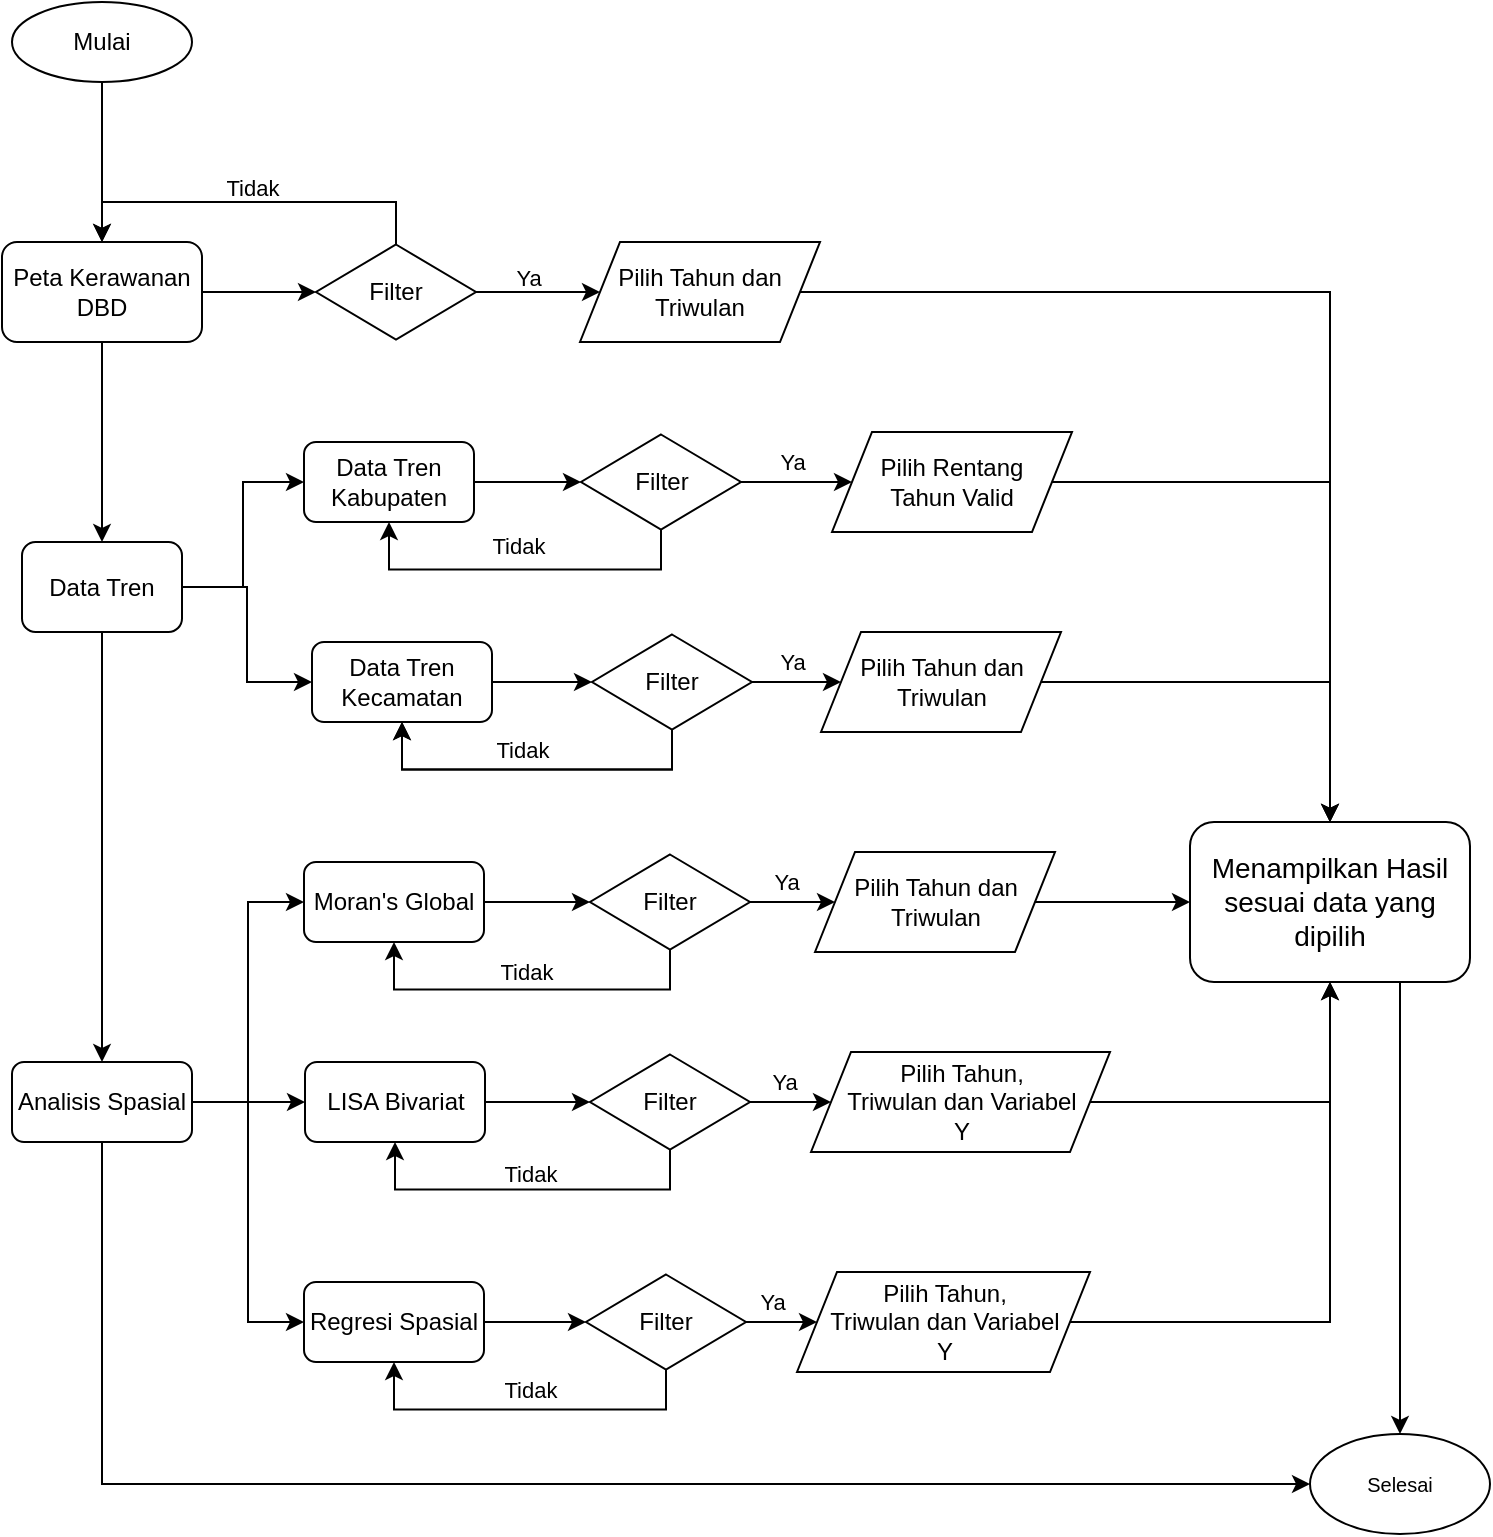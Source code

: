 <mxfile version="27.1.5" pages="2">
  <diagram name="Halaman-1" id="HnlsQwrpNUmik4nNJ_fF">
    <mxGraphModel dx="1585" dy="929" grid="1" gridSize="10" guides="1" tooltips="1" connect="1" arrows="1" fold="1" page="1" pageScale="1" pageWidth="827" pageHeight="1169" background="light-dark(#FFFFFF,#FFFFFF)" math="0" shadow="0">
      <root>
        <mxCell id="0" />
        <mxCell id="1" parent="0" />
        <mxCell id="AxBwJtUhotN-UU5tkevl-29" style="edgeStyle=orthogonalEdgeStyle;rounded=0;orthogonalLoop=1;jettySize=auto;html=1;exitX=1;exitY=0.5;exitDx=0;exitDy=0;entryX=0;entryY=0.5;entryDx=0;entryDy=0;fontColor=light-dark(#000000,#000000);strokeColor=light-dark(#000000,#000000);" edge="1" parent="1" source="AxBwJtUhotN-UU5tkevl-16" target="xdSkrrXWxzgrgBIP0NKi-7">
          <mxGeometry relative="1" as="geometry">
            <mxPoint x="366.973" y="185" as="targetPoint" />
          </mxGeometry>
        </mxCell>
        <mxCell id="xdSkrrXWxzgrgBIP0NKi-40" value="Ya" style="edgeLabel;html=1;align=center;verticalAlign=middle;resizable=0;points=[];labelBackgroundColor=none;fontColor=light-dark(#000000,#000000);" vertex="1" connectable="0" parent="AxBwJtUhotN-UU5tkevl-29">
          <mxGeometry x="-0.161" y="-2" relative="1" as="geometry">
            <mxPoint y="-9" as="offset" />
          </mxGeometry>
        </mxCell>
        <mxCell id="xdSkrrXWxzgrgBIP0NKi-42" value="Ya" style="edgeLabel;html=1;align=center;verticalAlign=middle;resizable=0;points=[];labelBackgroundColor=none;fontColor=light-dark(#000000,#000000);" vertex="1" connectable="0" parent="AxBwJtUhotN-UU5tkevl-29">
          <mxGeometry x="-0.161" y="-2" relative="1" as="geometry">
            <mxPoint x="132" y="83" as="offset" />
          </mxGeometry>
        </mxCell>
        <mxCell id="xdSkrrXWxzgrgBIP0NKi-43" value="Ya" style="edgeLabel;html=1;align=center;verticalAlign=middle;resizable=0;points=[];labelBackgroundColor=none;fontColor=light-dark(#000000,#000000);" vertex="1" connectable="0" parent="AxBwJtUhotN-UU5tkevl-29">
          <mxGeometry x="-0.161" y="-2" relative="1" as="geometry">
            <mxPoint x="132" y="183" as="offset" />
          </mxGeometry>
        </mxCell>
        <mxCell id="xdSkrrXWxzgrgBIP0NKi-44" value="Ya" style="edgeLabel;html=1;align=center;verticalAlign=middle;resizable=0;points=[];labelBackgroundColor=none;fontColor=light-dark(#000000,#000000);" vertex="1" connectable="0" parent="AxBwJtUhotN-UU5tkevl-29">
          <mxGeometry x="-0.161" y="-2" relative="1" as="geometry">
            <mxPoint x="129" y="293" as="offset" />
          </mxGeometry>
        </mxCell>
        <mxCell id="xdSkrrXWxzgrgBIP0NKi-45" value="Ya" style="edgeLabel;html=1;align=center;verticalAlign=middle;resizable=0;points=[];labelBackgroundColor=none;fontColor=light-dark(#000000,#000000);" vertex="1" connectable="0" parent="AxBwJtUhotN-UU5tkevl-29">
          <mxGeometry x="-0.161" y="-2" relative="1" as="geometry">
            <mxPoint x="128" y="393" as="offset" />
          </mxGeometry>
        </mxCell>
        <mxCell id="xdSkrrXWxzgrgBIP0NKi-46" value="Ya" style="edgeLabel;html=1;align=center;verticalAlign=middle;resizable=0;points=[];labelBackgroundColor=none;fontColor=light-dark(#000000,#000000);rotation=0;" vertex="1" connectable="0" parent="AxBwJtUhotN-UU5tkevl-29">
          <mxGeometry x="-0.161" y="-2" relative="1" as="geometry">
            <mxPoint x="122" y="503" as="offset" />
          </mxGeometry>
        </mxCell>
        <mxCell id="xdSkrrXWxzgrgBIP0NKi-47" style="edgeStyle=orthogonalEdgeStyle;rounded=0;orthogonalLoop=1;jettySize=auto;html=1;exitX=0.5;exitY=0;exitDx=0;exitDy=0;entryX=0.5;entryY=0;entryDx=0;entryDy=0;strokeColor=light-dark(#000000,#000000);" edge="1" parent="1" source="AxBwJtUhotN-UU5tkevl-16" target="AxBwJtUhotN-UU5tkevl-25">
          <mxGeometry relative="1" as="geometry" />
        </mxCell>
        <mxCell id="xdSkrrXWxzgrgBIP0NKi-48" value="Tidak" style="edgeLabel;html=1;align=center;verticalAlign=middle;resizable=0;points=[];labelBackgroundColor=none;fontColor=light-dark(#000000,#000000);" vertex="1" connectable="0" parent="xdSkrrXWxzgrgBIP0NKi-47">
          <mxGeometry x="0.001" y="-3" relative="1" as="geometry">
            <mxPoint y="-4" as="offset" />
          </mxGeometry>
        </mxCell>
        <mxCell id="xdSkrrXWxzgrgBIP0NKi-55" value="Tidak" style="edgeLabel;html=1;align=center;verticalAlign=middle;resizable=0;points=[];labelBackgroundColor=none;fontColor=light-dark(#000000,#000000);" vertex="1" connectable="0" parent="xdSkrrXWxzgrgBIP0NKi-47">
          <mxGeometry x="0.001" y="-3" relative="1" as="geometry">
            <mxPoint x="133" y="175" as="offset" />
          </mxGeometry>
        </mxCell>
        <mxCell id="xdSkrrXWxzgrgBIP0NKi-56" value="Tidak" style="edgeLabel;html=1;align=center;verticalAlign=middle;resizable=0;points=[];labelBackgroundColor=none;fontColor=light-dark(#000000,#000000);" vertex="1" connectable="0" parent="xdSkrrXWxzgrgBIP0NKi-47">
          <mxGeometry x="0.001" y="-3" relative="1" as="geometry">
            <mxPoint x="135" y="277" as="offset" />
          </mxGeometry>
        </mxCell>
        <mxCell id="xdSkrrXWxzgrgBIP0NKi-57" value="Tidak" style="edgeLabel;html=1;align=center;verticalAlign=middle;resizable=0;points=[];labelBackgroundColor=none;fontColor=light-dark(#000000,#000000);" vertex="1" connectable="0" parent="xdSkrrXWxzgrgBIP0NKi-47">
          <mxGeometry x="0.001" y="-3" relative="1" as="geometry">
            <mxPoint x="137" y="388" as="offset" />
          </mxGeometry>
        </mxCell>
        <mxCell id="xdSkrrXWxzgrgBIP0NKi-58" value="Tidak" style="edgeLabel;html=1;align=center;verticalAlign=middle;resizable=0;points=[];labelBackgroundColor=none;fontColor=light-dark(#000000,#000000);" vertex="1" connectable="0" parent="xdSkrrXWxzgrgBIP0NKi-47">
          <mxGeometry x="0.001" y="-3" relative="1" as="geometry">
            <mxPoint x="139" y="489" as="offset" />
          </mxGeometry>
        </mxCell>
        <mxCell id="xdSkrrXWxzgrgBIP0NKi-59" value="Tidak" style="edgeLabel;html=1;align=center;verticalAlign=middle;resizable=0;points=[];labelBackgroundColor=none;fontColor=light-dark(#000000,#000000);" vertex="1" connectable="0" parent="xdSkrrXWxzgrgBIP0NKi-47">
          <mxGeometry x="0.001" y="-3" relative="1" as="geometry">
            <mxPoint x="139" y="597" as="offset" />
          </mxGeometry>
        </mxCell>
        <mxCell id="AxBwJtUhotN-UU5tkevl-16" value="&lt;font&gt;Filter&lt;/font&gt;" style="rhombus;whiteSpace=wrap;html=1;fillColor=none;strokeColor=light-dark(#000000,#000000);fontColor=light-dark(#000000,#000000);" vertex="1" parent="1">
          <mxGeometry x="192" y="161.25" width="80" height="47.5" as="geometry" />
        </mxCell>
        <mxCell id="xdSkrrXWxzgrgBIP0NKi-1" style="edgeStyle=orthogonalEdgeStyle;rounded=0;orthogonalLoop=1;jettySize=auto;html=1;exitX=0.5;exitY=1;exitDx=0;exitDy=0;entryX=0.5;entryY=0;entryDx=0;entryDy=0;strokeColor=light-dark(#000000,#000000);" edge="1" parent="1" source="AxBwJtUhotN-UU5tkevl-24" target="AxBwJtUhotN-UU5tkevl-25">
          <mxGeometry relative="1" as="geometry" />
        </mxCell>
        <mxCell id="AxBwJtUhotN-UU5tkevl-24" value="&lt;font&gt;Mulai&lt;/font&gt;" style="ellipse;whiteSpace=wrap;html=1;fillColor=none;strokeColor=light-dark(#000000,#000000);fontColor=light-dark(#000000,#000000);" vertex="1" parent="1">
          <mxGeometry x="40" y="40" width="90" height="40" as="geometry" />
        </mxCell>
        <mxCell id="AxBwJtUhotN-UU5tkevl-42" style="edgeStyle=orthogonalEdgeStyle;rounded=0;orthogonalLoop=1;jettySize=auto;html=1;exitX=0.5;exitY=1;exitDx=0;exitDy=0;entryX=0.5;entryY=0;entryDx=0;entryDy=0;fontColor=light-dark(#000000,#000000);strokeColor=light-dark(#000000,#000000);" edge="1" parent="1" source="AxBwJtUhotN-UU5tkevl-25" target="AxBwJtUhotN-UU5tkevl-34">
          <mxGeometry relative="1" as="geometry" />
        </mxCell>
        <mxCell id="xdSkrrXWxzgrgBIP0NKi-3" style="edgeStyle=orthogonalEdgeStyle;rounded=0;orthogonalLoop=1;jettySize=auto;html=1;exitX=1;exitY=0.5;exitDx=0;exitDy=0;entryX=0;entryY=0.5;entryDx=0;entryDy=0;strokeColor=light-dark(#000000,#000000);" edge="1" parent="1" source="AxBwJtUhotN-UU5tkevl-25" target="AxBwJtUhotN-UU5tkevl-16">
          <mxGeometry relative="1" as="geometry" />
        </mxCell>
        <mxCell id="AxBwJtUhotN-UU5tkevl-25" value="&lt;font&gt;Peta Kerawanan DBD&lt;/font&gt;" style="rounded=1;whiteSpace=wrap;html=1;fillColor=none;strokeColor=light-dark(#000000,#000000);fontColor=light-dark(#000000,#000000);" vertex="1" parent="1">
          <mxGeometry x="35" y="160" width="100" height="50" as="geometry" />
        </mxCell>
        <mxCell id="AxBwJtUhotN-UU5tkevl-75" style="edgeStyle=orthogonalEdgeStyle;rounded=0;orthogonalLoop=1;jettySize=auto;html=1;exitX=0.5;exitY=1;exitDx=0;exitDy=0;entryX=0.5;entryY=0;entryDx=0;entryDy=0;fontColor=light-dark(#000000,#000000);strokeColor=light-dark(#000000,#000000);" edge="1" parent="1" source="AxBwJtUhotN-UU5tkevl-34" target="AxBwJtUhotN-UU5tkevl-63">
          <mxGeometry relative="1" as="geometry" />
        </mxCell>
        <mxCell id="xdSkrrXWxzgrgBIP0NKi-26" style="edgeStyle=orthogonalEdgeStyle;rounded=0;orthogonalLoop=1;jettySize=auto;html=1;exitX=1;exitY=0.5;exitDx=0;exitDy=0;entryX=0;entryY=0.5;entryDx=0;entryDy=0;strokeColor=light-dark(#000000,#000000);" edge="1" parent="1" source="AxBwJtUhotN-UU5tkevl-34" target="AxBwJtUhotN-UU5tkevl-35">
          <mxGeometry relative="1" as="geometry" />
        </mxCell>
        <mxCell id="xdSkrrXWxzgrgBIP0NKi-28" style="edgeStyle=orthogonalEdgeStyle;rounded=0;orthogonalLoop=1;jettySize=auto;html=1;exitX=1;exitY=0.5;exitDx=0;exitDy=0;entryX=0;entryY=0.5;entryDx=0;entryDy=0;strokeColor=light-dark(#000000,#000000);" edge="1" parent="1" source="AxBwJtUhotN-UU5tkevl-34" target="AxBwJtUhotN-UU5tkevl-36">
          <mxGeometry relative="1" as="geometry" />
        </mxCell>
        <mxCell id="AxBwJtUhotN-UU5tkevl-34" value="&lt;font&gt;Data Tren&lt;/font&gt;" style="rounded=1;whiteSpace=wrap;html=1;fillColor=none;strokeColor=light-dark(#000000,#000000);fontColor=light-dark(#000000,#000000);" vertex="1" parent="1">
          <mxGeometry x="45" y="310" width="80" height="45" as="geometry" />
        </mxCell>
        <mxCell id="xdSkrrXWxzgrgBIP0NKi-18" style="edgeStyle=orthogonalEdgeStyle;rounded=0;orthogonalLoop=1;jettySize=auto;html=1;exitX=1;exitY=0.5;exitDx=0;exitDy=0;entryX=0;entryY=0.5;entryDx=0;entryDy=0;strokeColor=light-dark(#000000,#000000);" edge="1" parent="1" source="AxBwJtUhotN-UU5tkevl-35" target="xdSkrrXWxzgrgBIP0NKi-6">
          <mxGeometry relative="1" as="geometry" />
        </mxCell>
        <mxCell id="AxBwJtUhotN-UU5tkevl-35" value="&lt;font&gt;Data Tren Kabupaten&lt;/font&gt;" style="rounded=1;whiteSpace=wrap;html=1;fillColor=none;strokeColor=light-dark(#000000,#000000);fontColor=light-dark(#000000,#000000);" vertex="1" parent="1">
          <mxGeometry x="186" y="260" width="85" height="40" as="geometry" />
        </mxCell>
        <mxCell id="xdSkrrXWxzgrgBIP0NKi-20" style="edgeStyle=orthogonalEdgeStyle;rounded=0;orthogonalLoop=1;jettySize=auto;html=1;exitX=1;exitY=0.5;exitDx=0;exitDy=0;entryX=0;entryY=0.5;entryDx=0;entryDy=0;strokeColor=light-dark(#000000,#000000);" edge="1" parent="1" source="AxBwJtUhotN-UU5tkevl-36" target="xdSkrrXWxzgrgBIP0NKi-10">
          <mxGeometry relative="1" as="geometry" />
        </mxCell>
        <mxCell id="AxBwJtUhotN-UU5tkevl-36" value="&lt;font&gt;Data Tren Kecamatan&lt;/font&gt;" style="rounded=1;whiteSpace=wrap;html=1;fillColor=none;strokeColor=light-dark(#000000,#000000);fontColor=light-dark(#000000,#000000);" vertex="1" parent="1">
          <mxGeometry x="190" y="360" width="90" height="40" as="geometry" />
        </mxCell>
        <mxCell id="AxBwJtUhotN-UU5tkevl-114" style="edgeStyle=orthogonalEdgeStyle;rounded=0;orthogonalLoop=1;jettySize=auto;html=1;exitX=0.5;exitY=1;exitDx=0;exitDy=0;entryX=0;entryY=0.5;entryDx=0;entryDy=0;fontColor=light-dark(#000000,#000000);strokeColor=light-dark(#000000,#000000);" edge="1" parent="1" source="AxBwJtUhotN-UU5tkevl-63" target="AxBwJtUhotN-UU5tkevl-112">
          <mxGeometry relative="1" as="geometry" />
        </mxCell>
        <mxCell id="xdSkrrXWxzgrgBIP0NKi-37" style="edgeStyle=orthogonalEdgeStyle;rounded=0;orthogonalLoop=1;jettySize=auto;html=1;exitX=1;exitY=0.5;exitDx=0;exitDy=0;entryX=0;entryY=0.5;entryDx=0;entryDy=0;strokeColor=light-dark(#000000,#000000);" edge="1" parent="1" source="AxBwJtUhotN-UU5tkevl-63" target="AxBwJtUhotN-UU5tkevl-70">
          <mxGeometry relative="1" as="geometry" />
        </mxCell>
        <mxCell id="xdSkrrXWxzgrgBIP0NKi-38" style="edgeStyle=orthogonalEdgeStyle;rounded=0;orthogonalLoop=1;jettySize=auto;html=1;exitX=1;exitY=0.5;exitDx=0;exitDy=0;entryX=0;entryY=0.5;entryDx=0;entryDy=0;strokeColor=light-dark(#000000,#000000);" edge="1" parent="1" source="AxBwJtUhotN-UU5tkevl-63" target="AxBwJtUhotN-UU5tkevl-73">
          <mxGeometry relative="1" as="geometry" />
        </mxCell>
        <mxCell id="xdSkrrXWxzgrgBIP0NKi-39" style="edgeStyle=orthogonalEdgeStyle;rounded=0;orthogonalLoop=1;jettySize=auto;html=1;exitX=1;exitY=0.5;exitDx=0;exitDy=0;entryX=0;entryY=0.5;entryDx=0;entryDy=0;strokeColor=light-dark(#000000,#000000);" edge="1" parent="1" source="AxBwJtUhotN-UU5tkevl-63" target="AxBwJtUhotN-UU5tkevl-74">
          <mxGeometry relative="1" as="geometry" />
        </mxCell>
        <mxCell id="AxBwJtUhotN-UU5tkevl-63" value="&lt;font&gt;Analisis Spasial&lt;/font&gt;" style="rounded=1;whiteSpace=wrap;html=1;fillColor=none;strokeColor=light-dark(#000000,#000000);fontColor=light-dark(#000000,#000000);" vertex="1" parent="1">
          <mxGeometry x="40" y="570" width="90" height="40" as="geometry" />
        </mxCell>
        <mxCell id="xdSkrrXWxzgrgBIP0NKi-22" style="edgeStyle=orthogonalEdgeStyle;rounded=0;orthogonalLoop=1;jettySize=auto;html=1;exitX=1;exitY=0.5;exitDx=0;exitDy=0;entryX=0;entryY=0.5;entryDx=0;entryDy=0;strokeColor=light-dark(#000000,#000000);" edge="1" parent="1" source="AxBwJtUhotN-UU5tkevl-70" target="xdSkrrXWxzgrgBIP0NKi-12">
          <mxGeometry relative="1" as="geometry" />
        </mxCell>
        <mxCell id="AxBwJtUhotN-UU5tkevl-70" value="&lt;font&gt;Moran&#39;s Global&lt;/font&gt;" style="rounded=1;whiteSpace=wrap;html=1;fillColor=none;strokeColor=light-dark(#000000,#000000);fontColor=light-dark(#000000,#000000);" vertex="1" parent="1">
          <mxGeometry x="186" y="470" width="90" height="40" as="geometry" />
        </mxCell>
        <mxCell id="xdSkrrXWxzgrgBIP0NKi-29" style="edgeStyle=orthogonalEdgeStyle;rounded=0;orthogonalLoop=1;jettySize=auto;html=1;exitX=1;exitY=0.5;exitDx=0;exitDy=0;entryX=0;entryY=0.5;entryDx=0;entryDy=0;strokeColor=light-dark(#000000,#000000);" edge="1" parent="1" source="AxBwJtUhotN-UU5tkevl-73" target="xdSkrrXWxzgrgBIP0NKi-14">
          <mxGeometry relative="1" as="geometry" />
        </mxCell>
        <mxCell id="AxBwJtUhotN-UU5tkevl-73" value="&lt;font&gt;LISA Bivariat&lt;/font&gt;" style="rounded=1;whiteSpace=wrap;html=1;fillColor=none;strokeColor=light-dark(#000000,#000000);fontColor=light-dark(#000000,#000000);" vertex="1" parent="1">
          <mxGeometry x="186.5" y="570" width="90" height="40" as="geometry" />
        </mxCell>
        <mxCell id="xdSkrrXWxzgrgBIP0NKi-24" style="edgeStyle=orthogonalEdgeStyle;rounded=0;orthogonalLoop=1;jettySize=auto;html=1;exitX=1;exitY=0.5;exitDx=0;exitDy=0;entryX=0;entryY=0.5;entryDx=0;entryDy=0;strokeColor=light-dark(#000000,#000000);" edge="1" parent="1" source="AxBwJtUhotN-UU5tkevl-74" target="xdSkrrXWxzgrgBIP0NKi-16">
          <mxGeometry relative="1" as="geometry" />
        </mxCell>
        <mxCell id="AxBwJtUhotN-UU5tkevl-74" value="&lt;font&gt;Regresi Spasial&lt;/font&gt;" style="rounded=1;whiteSpace=wrap;html=1;fillColor=none;strokeColor=light-dark(#000000,#000000);fontColor=light-dark(#000000,#000000);" vertex="1" parent="1">
          <mxGeometry x="186" y="680" width="90" height="40" as="geometry" />
        </mxCell>
        <mxCell id="xdSkrrXWxzgrgBIP0NKi-60" style="edgeStyle=orthogonalEdgeStyle;rounded=0;orthogonalLoop=1;jettySize=auto;html=1;exitX=0.75;exitY=1;exitDx=0;exitDy=0;entryX=0.5;entryY=0;entryDx=0;entryDy=0;strokeColor=light-dark(#000000,#000000);" edge="1" parent="1" source="AxBwJtUhotN-UU5tkevl-91" target="AxBwJtUhotN-UU5tkevl-112">
          <mxGeometry relative="1" as="geometry" />
        </mxCell>
        <mxCell id="AxBwJtUhotN-UU5tkevl-91" value="&lt;font style=&quot;font-size: 14px;&quot;&gt;Menampilkan Hasil sesuai data yang dipilih&lt;/font&gt;" style="rounded=1;whiteSpace=wrap;html=1;fillColor=none;strokeColor=light-dark(#000000,#000000);align=center;fontColor=light-dark(#000000,#000000);" vertex="1" parent="1">
          <mxGeometry x="629" y="450" width="140" height="80" as="geometry" />
        </mxCell>
        <mxCell id="AxBwJtUhotN-UU5tkevl-112" value="&lt;span style=&quot;font-size: 10px;&quot;&gt;Selesai&lt;/span&gt;" style="ellipse;whiteSpace=wrap;html=1;fillColor=none;strokeColor=light-dark(#000000,#000000);fontColor=light-dark(#000000,#000000);" vertex="1" parent="1">
          <mxGeometry x="689" y="756" width="90" height="50" as="geometry" />
        </mxCell>
        <mxCell id="xdSkrrXWxzgrgBIP0NKi-19" style="edgeStyle=orthogonalEdgeStyle;rounded=0;orthogonalLoop=1;jettySize=auto;html=1;exitX=1;exitY=0.5;exitDx=0;exitDy=0;entryX=0;entryY=0.5;entryDx=0;entryDy=0;strokeColor=light-dark(#000000,#000000);" edge="1" parent="1" source="xdSkrrXWxzgrgBIP0NKi-6" target="xdSkrrXWxzgrgBIP0NKi-8">
          <mxGeometry relative="1" as="geometry" />
        </mxCell>
        <mxCell id="xdSkrrXWxzgrgBIP0NKi-49" style="edgeStyle=orthogonalEdgeStyle;rounded=0;orthogonalLoop=1;jettySize=auto;html=1;exitX=0.5;exitY=1;exitDx=0;exitDy=0;entryX=0.5;entryY=1;entryDx=0;entryDy=0;strokeColor=light-dark(#000000,#000000);" edge="1" parent="1" source="xdSkrrXWxzgrgBIP0NKi-6" target="AxBwJtUhotN-UU5tkevl-35">
          <mxGeometry relative="1" as="geometry" />
        </mxCell>
        <mxCell id="xdSkrrXWxzgrgBIP0NKi-6" value="&lt;font&gt;Filter&lt;/font&gt;" style="rhombus;whiteSpace=wrap;html=1;fillColor=none;strokeColor=light-dark(#000000,#000000);fontColor=light-dark(#000000,#000000);" vertex="1" parent="1">
          <mxGeometry x="324.5" y="256.25" width="80" height="47.5" as="geometry" />
        </mxCell>
        <mxCell id="xdSkrrXWxzgrgBIP0NKi-31" style="edgeStyle=orthogonalEdgeStyle;rounded=0;orthogonalLoop=1;jettySize=auto;html=1;exitX=1;exitY=0.5;exitDx=0;exitDy=0;entryX=0.5;entryY=0;entryDx=0;entryDy=0;strokeColor=light-dark(#000000,#000000);" edge="1" parent="1" source="xdSkrrXWxzgrgBIP0NKi-7" target="AxBwJtUhotN-UU5tkevl-91">
          <mxGeometry relative="1" as="geometry" />
        </mxCell>
        <mxCell id="xdSkrrXWxzgrgBIP0NKi-7" value="&lt;font style=&quot;color: light-dark(rgb(0, 0, 0), rgb(0, 0, 0));&quot;&gt;Pilih Tahun dan Triwulan&lt;/font&gt;" style="shape=parallelogram;perimeter=parallelogramPerimeter;whiteSpace=wrap;html=1;fixedSize=1;fillColor=none;strokeColor=light-dark(#000000,#000000);" vertex="1" parent="1">
          <mxGeometry x="324" y="160" width="120" height="50" as="geometry" />
        </mxCell>
        <mxCell id="xdSkrrXWxzgrgBIP0NKi-32" style="edgeStyle=orthogonalEdgeStyle;rounded=0;orthogonalLoop=1;jettySize=auto;html=1;exitX=1;exitY=0.5;exitDx=0;exitDy=0;entryX=0.5;entryY=0;entryDx=0;entryDy=0;strokeColor=light-dark(#000000,#000000);" edge="1" parent="1" source="xdSkrrXWxzgrgBIP0NKi-8" target="AxBwJtUhotN-UU5tkevl-91">
          <mxGeometry relative="1" as="geometry" />
        </mxCell>
        <mxCell id="xdSkrrXWxzgrgBIP0NKi-8" value="&lt;font style=&quot;color: light-dark(rgb(0, 0, 0), rgb(0, 0, 0));&quot;&gt;Pilih Rentang &lt;br&gt;Tahun Valid&lt;/font&gt;" style="shape=parallelogram;perimeter=parallelogramPerimeter;whiteSpace=wrap;html=1;fixedSize=1;fillColor=none;strokeColor=light-dark(#000000,#000000);" vertex="1" parent="1">
          <mxGeometry x="450" y="255" width="120" height="50" as="geometry" />
        </mxCell>
        <mxCell id="xdSkrrXWxzgrgBIP0NKi-21" style="edgeStyle=orthogonalEdgeStyle;rounded=0;orthogonalLoop=1;jettySize=auto;html=1;exitX=1;exitY=0.5;exitDx=0;exitDy=0;entryX=0;entryY=0.5;entryDx=0;entryDy=0;strokeColor=light-dark(#000000,#000000);" edge="1" parent="1" source="xdSkrrXWxzgrgBIP0NKi-10" target="xdSkrrXWxzgrgBIP0NKi-11">
          <mxGeometry relative="1" as="geometry" />
        </mxCell>
        <mxCell id="xdSkrrXWxzgrgBIP0NKi-50" style="edgeStyle=orthogonalEdgeStyle;rounded=0;orthogonalLoop=1;jettySize=auto;html=1;exitX=0.5;exitY=1;exitDx=0;exitDy=0;entryX=0.5;entryY=1;entryDx=0;entryDy=0;" edge="1" parent="1" source="xdSkrrXWxzgrgBIP0NKi-10" target="AxBwJtUhotN-UU5tkevl-36">
          <mxGeometry relative="1" as="geometry" />
        </mxCell>
        <mxCell id="xdSkrrXWxzgrgBIP0NKi-51" style="edgeStyle=orthogonalEdgeStyle;rounded=0;orthogonalLoop=1;jettySize=auto;html=1;exitX=0.5;exitY=1;exitDx=0;exitDy=0;entryX=0.5;entryY=1;entryDx=0;entryDy=0;strokeColor=light-dark(#000000,#000000);" edge="1" parent="1" source="xdSkrrXWxzgrgBIP0NKi-10" target="AxBwJtUhotN-UU5tkevl-36">
          <mxGeometry relative="1" as="geometry" />
        </mxCell>
        <mxCell id="xdSkrrXWxzgrgBIP0NKi-10" value="&lt;font&gt;Filter&lt;/font&gt;" style="rhombus;whiteSpace=wrap;html=1;fillColor=none;strokeColor=light-dark(#000000,#000000);fontColor=light-dark(#000000,#000000);" vertex="1" parent="1">
          <mxGeometry x="330" y="356.25" width="80" height="47.5" as="geometry" />
        </mxCell>
        <mxCell id="xdSkrrXWxzgrgBIP0NKi-33" style="edgeStyle=orthogonalEdgeStyle;rounded=0;orthogonalLoop=1;jettySize=auto;html=1;exitX=1;exitY=0.5;exitDx=0;exitDy=0;entryX=0.5;entryY=0;entryDx=0;entryDy=0;strokeColor=light-dark(#000000,#000000);" edge="1" parent="1" source="xdSkrrXWxzgrgBIP0NKi-11" target="AxBwJtUhotN-UU5tkevl-91">
          <mxGeometry relative="1" as="geometry" />
        </mxCell>
        <mxCell id="xdSkrrXWxzgrgBIP0NKi-11" value="&lt;font style=&quot;color: light-dark(rgb(0, 0, 0), rgb(0, 0, 0));&quot;&gt;Pilih Tahun dan Triwulan&lt;/font&gt;" style="shape=parallelogram;perimeter=parallelogramPerimeter;whiteSpace=wrap;html=1;fixedSize=1;fillColor=none;strokeColor=light-dark(#000000,#000000);" vertex="1" parent="1">
          <mxGeometry x="444.5" y="355" width="120" height="50" as="geometry" />
        </mxCell>
        <mxCell id="xdSkrrXWxzgrgBIP0NKi-23" style="edgeStyle=orthogonalEdgeStyle;rounded=0;orthogonalLoop=1;jettySize=auto;html=1;exitX=1;exitY=0.5;exitDx=0;exitDy=0;entryX=0;entryY=0.5;entryDx=0;entryDy=0;strokeColor=light-dark(#000000,#000000);" edge="1" parent="1" source="xdSkrrXWxzgrgBIP0NKi-12" target="xdSkrrXWxzgrgBIP0NKi-13">
          <mxGeometry relative="1" as="geometry" />
        </mxCell>
        <mxCell id="xdSkrrXWxzgrgBIP0NKi-52" style="edgeStyle=orthogonalEdgeStyle;rounded=0;orthogonalLoop=1;jettySize=auto;html=1;exitX=0.5;exitY=1;exitDx=0;exitDy=0;entryX=0.5;entryY=1;entryDx=0;entryDy=0;strokeColor=light-dark(#000000,#000000);" edge="1" parent="1" source="xdSkrrXWxzgrgBIP0NKi-12" target="AxBwJtUhotN-UU5tkevl-70">
          <mxGeometry relative="1" as="geometry" />
        </mxCell>
        <mxCell id="xdSkrrXWxzgrgBIP0NKi-12" value="&lt;font&gt;Filter&lt;/font&gt;" style="rhombus;whiteSpace=wrap;html=1;fillColor=none;strokeColor=light-dark(#000000,#000000);fontColor=light-dark(#000000,#000000);" vertex="1" parent="1">
          <mxGeometry x="329" y="466.25" width="80" height="47.5" as="geometry" />
        </mxCell>
        <mxCell id="xdSkrrXWxzgrgBIP0NKi-34" style="edgeStyle=orthogonalEdgeStyle;rounded=0;orthogonalLoop=1;jettySize=auto;html=1;exitX=1;exitY=0.5;exitDx=0;exitDy=0;entryX=0;entryY=0.5;entryDx=0;entryDy=0;strokeColor=light-dark(#000000,#000000);" edge="1" parent="1" source="xdSkrrXWxzgrgBIP0NKi-13" target="AxBwJtUhotN-UU5tkevl-91">
          <mxGeometry relative="1" as="geometry" />
        </mxCell>
        <mxCell id="xdSkrrXWxzgrgBIP0NKi-13" value="&lt;font style=&quot;color: light-dark(rgb(0, 0, 0), rgb(0, 0, 0));&quot;&gt;Pilih Tahun dan Triwulan&lt;/font&gt;" style="shape=parallelogram;perimeter=parallelogramPerimeter;whiteSpace=wrap;html=1;fixedSize=1;fillColor=none;strokeColor=light-dark(#000000,#000000);" vertex="1" parent="1">
          <mxGeometry x="441.5" y="465" width="120" height="50" as="geometry" />
        </mxCell>
        <mxCell id="xdSkrrXWxzgrgBIP0NKi-30" style="edgeStyle=orthogonalEdgeStyle;rounded=0;orthogonalLoop=1;jettySize=auto;html=1;exitX=1;exitY=0.5;exitDx=0;exitDy=0;entryX=0;entryY=0.5;entryDx=0;entryDy=0;strokeColor=light-dark(#000000,#000000);" edge="1" parent="1" source="xdSkrrXWxzgrgBIP0NKi-14" target="xdSkrrXWxzgrgBIP0NKi-15">
          <mxGeometry relative="1" as="geometry" />
        </mxCell>
        <mxCell id="xdSkrrXWxzgrgBIP0NKi-53" style="edgeStyle=orthogonalEdgeStyle;rounded=0;orthogonalLoop=1;jettySize=auto;html=1;exitX=0.5;exitY=1;exitDx=0;exitDy=0;entryX=0.5;entryY=1;entryDx=0;entryDy=0;strokeColor=light-dark(#000000,#000000);" edge="1" parent="1" source="xdSkrrXWxzgrgBIP0NKi-14" target="AxBwJtUhotN-UU5tkevl-73">
          <mxGeometry relative="1" as="geometry" />
        </mxCell>
        <mxCell id="xdSkrrXWxzgrgBIP0NKi-14" value="&lt;font&gt;Filter&lt;/font&gt;" style="rhombus;whiteSpace=wrap;html=1;fillColor=none;strokeColor=light-dark(#000000,#000000);fontColor=light-dark(#000000,#000000);" vertex="1" parent="1">
          <mxGeometry x="329" y="566.25" width="80" height="47.5" as="geometry" />
        </mxCell>
        <mxCell id="xdSkrrXWxzgrgBIP0NKi-35" style="edgeStyle=orthogonalEdgeStyle;rounded=0;orthogonalLoop=1;jettySize=auto;html=1;exitX=1;exitY=0.5;exitDx=0;exitDy=0;entryX=0.5;entryY=1;entryDx=0;entryDy=0;strokeColor=light-dark(#000000,#000000);" edge="1" parent="1" source="xdSkrrXWxzgrgBIP0NKi-15" target="AxBwJtUhotN-UU5tkevl-91">
          <mxGeometry relative="1" as="geometry" />
        </mxCell>
        <mxCell id="xdSkrrXWxzgrgBIP0NKi-15" value="&lt;font style=&quot;color: light-dark(rgb(0, 0, 0), rgb(0, 0, 0));&quot;&gt;Pilih Tahun, &lt;br&gt;Triwulan dan Variabel&lt;br&gt;Y&lt;/font&gt;" style="shape=parallelogram;perimeter=parallelogramPerimeter;whiteSpace=wrap;html=1;fixedSize=1;fillColor=none;strokeColor=light-dark(#000000,#000000);" vertex="1" parent="1">
          <mxGeometry x="439.5" y="565" width="149.5" height="50" as="geometry" />
        </mxCell>
        <mxCell id="xdSkrrXWxzgrgBIP0NKi-25" style="edgeStyle=orthogonalEdgeStyle;rounded=0;orthogonalLoop=1;jettySize=auto;html=1;exitX=1;exitY=0.5;exitDx=0;exitDy=0;entryX=0;entryY=0.5;entryDx=0;entryDy=0;strokeColor=light-dark(#000000,#000000);" edge="1" parent="1" source="xdSkrrXWxzgrgBIP0NKi-16" target="xdSkrrXWxzgrgBIP0NKi-17">
          <mxGeometry relative="1" as="geometry" />
        </mxCell>
        <mxCell id="xdSkrrXWxzgrgBIP0NKi-54" style="edgeStyle=orthogonalEdgeStyle;rounded=0;orthogonalLoop=1;jettySize=auto;html=1;exitX=0.5;exitY=1;exitDx=0;exitDy=0;entryX=0.5;entryY=1;entryDx=0;entryDy=0;strokeColor=light-dark(#000000,#000000);" edge="1" parent="1" source="xdSkrrXWxzgrgBIP0NKi-16" target="AxBwJtUhotN-UU5tkevl-74">
          <mxGeometry relative="1" as="geometry" />
        </mxCell>
        <mxCell id="xdSkrrXWxzgrgBIP0NKi-16" value="&lt;font&gt;Filter&lt;/font&gt;" style="rhombus;whiteSpace=wrap;html=1;fillColor=none;strokeColor=light-dark(#000000,#000000);fontColor=light-dark(#000000,#000000);" vertex="1" parent="1">
          <mxGeometry x="327" y="676.25" width="80" height="47.5" as="geometry" />
        </mxCell>
        <mxCell id="xdSkrrXWxzgrgBIP0NKi-36" style="edgeStyle=orthogonalEdgeStyle;rounded=0;orthogonalLoop=1;jettySize=auto;html=1;exitX=1;exitY=0.5;exitDx=0;exitDy=0;entryX=0.5;entryY=1;entryDx=0;entryDy=0;strokeColor=light-dark(#000000,#000000);" edge="1" parent="1" source="xdSkrrXWxzgrgBIP0NKi-17" target="AxBwJtUhotN-UU5tkevl-91">
          <mxGeometry relative="1" as="geometry" />
        </mxCell>
        <mxCell id="xdSkrrXWxzgrgBIP0NKi-17" value="&lt;font style=&quot;color: light-dark(rgb(0, 0, 0), rgb(0, 0, 0));&quot;&gt;&lt;span&gt;Pilih Tahun,&lt;/span&gt;&lt;br&gt;&lt;span&gt;Triwulan dan Variabel&lt;/span&gt;&lt;br&gt;&lt;span&gt;Y&lt;/span&gt;&lt;/font&gt;" style="shape=parallelogram;perimeter=parallelogramPerimeter;whiteSpace=wrap;html=1;fixedSize=1;fillColor=none;strokeColor=light-dark(#000000,#000000);" vertex="1" parent="1">
          <mxGeometry x="432.5" y="675" width="146.5" height="50" as="geometry" />
        </mxCell>
      </root>
    </mxGraphModel>
  </diagram>
  <diagram id="AFm6bEwOuPnvO7xRXbk2" name="Halaman-2">
    <mxGraphModel dx="1026" dy="601" grid="1" gridSize="10" guides="1" tooltips="1" connect="1" arrows="1" fold="1" page="1" pageScale="1" pageWidth="1169" pageHeight="827" background="light-dark(#FFFFFF,#FFFFFF)" math="0" shadow="0">
      <root>
        <mxCell id="0" />
        <mxCell id="1" parent="0" />
        <mxCell id="wSnMjlff5NPjhmsWlKdV-34" style="edgeStyle=orthogonalEdgeStyle;rounded=0;orthogonalLoop=1;jettySize=auto;html=1;exitX=0.5;exitY=1;exitDx=0;exitDy=0;entryX=0.5;entryY=0;entryDx=0;entryDy=0;strokeColor=light-dark(#000000,#000000);" edge="1" parent="1" source="wSnMjlff5NPjhmsWlKdV-2" target="wSnMjlff5NPjhmsWlKdV-3">
          <mxGeometry relative="1" as="geometry" />
        </mxCell>
        <mxCell id="wSnMjlff5NPjhmsWlKdV-2" value="&lt;font style=&quot;color: light-dark(rgb(0, 0, 0), rgb(0, 0, 0));&quot;&gt;Mulai&lt;/font&gt;" style="ellipse;whiteSpace=wrap;html=1;fillColor=none;strokeColor=light-dark(#000000,#000000);" vertex="1" parent="1">
          <mxGeometry x="26" y="50" width="90" height="40" as="geometry" />
        </mxCell>
        <mxCell id="wSnMjlff5NPjhmsWlKdV-6" style="edgeStyle=orthogonalEdgeStyle;rounded=0;orthogonalLoop=1;jettySize=auto;html=1;exitX=0.5;exitY=1;exitDx=0;exitDy=0;entryX=0.5;entryY=0;entryDx=0;entryDy=0;strokeColor=light-dark(#000000,#000000);" edge="1" parent="1" source="wSnMjlff5NPjhmsWlKdV-3" target="wSnMjlff5NPjhmsWlKdV-4">
          <mxGeometry relative="1" as="geometry" />
        </mxCell>
        <mxCell id="wSnMjlff5NPjhmsWlKdV-3" value="&lt;font style=&quot;color: light-dark(rgb(0, 0, 0), rgb(0, 0, 0));&quot;&gt;Dashboard Admin&lt;/font&gt;" style="rounded=1;whiteSpace=wrap;html=1;fillColor=none;strokeColor=light-dark(#000000,#000000);" vertex="1" parent="1">
          <mxGeometry x="26" y="130" width="90" height="40" as="geometry" />
        </mxCell>
        <mxCell id="wSnMjlff5NPjhmsWlKdV-20" style="edgeStyle=orthogonalEdgeStyle;rounded=0;orthogonalLoop=1;jettySize=auto;html=1;exitX=1;exitY=0.5;exitDx=0;exitDy=0;entryX=0;entryY=0.5;entryDx=0;entryDy=0;strokeColor=light-dark(#000000,#000000);" edge="1" parent="1" source="wSnMjlff5NPjhmsWlKdV-4" target="wSnMjlff5NPjhmsWlKdV-8">
          <mxGeometry relative="1" as="geometry">
            <mxPoint x="116" y="192.5" as="sourcePoint" />
          </mxGeometry>
        </mxCell>
        <mxCell id="wSnMjlff5NPjhmsWlKdV-21" style="edgeStyle=orthogonalEdgeStyle;rounded=0;orthogonalLoop=1;jettySize=auto;html=1;exitX=1;exitY=0.5;exitDx=0;exitDy=0;entryX=0;entryY=0.5;entryDx=0;entryDy=0;strokeColor=light-dark(#000000,#000000);" edge="1" parent="1" source="wSnMjlff5NPjhmsWlKdV-4" target="wSnMjlff5NPjhmsWlKdV-7">
          <mxGeometry relative="1" as="geometry">
            <mxPoint x="116" y="192.5" as="sourcePoint" />
          </mxGeometry>
        </mxCell>
        <mxCell id="wSnMjlff5NPjhmsWlKdV-22" style="edgeStyle=orthogonalEdgeStyle;rounded=0;orthogonalLoop=1;jettySize=auto;html=1;exitX=1;exitY=0.5;exitDx=0;exitDy=0;entryX=0;entryY=0.5;entryDx=0;entryDy=0;strokeColor=light-dark(#000000,#000000);" edge="1" parent="1" source="wSnMjlff5NPjhmsWlKdV-4" target="wSnMjlff5NPjhmsWlKdV-9">
          <mxGeometry relative="1" as="geometry">
            <mxPoint x="116" y="192.5" as="sourcePoint" />
          </mxGeometry>
        </mxCell>
        <mxCell id="wSnMjlff5NPjhmsWlKdV-53" style="edgeStyle=orthogonalEdgeStyle;rounded=0;orthogonalLoop=1;jettySize=auto;html=1;exitX=0.5;exitY=1;exitDx=0;exitDy=0;entryX=0;entryY=0.5;entryDx=0;entryDy=0;strokeColor=light-dark(#000000,#000000);" edge="1" parent="1" source="wSnMjlff5NPjhmsWlKdV-4" target="wSnMjlff5NPjhmsWlKdV-51">
          <mxGeometry relative="1" as="geometry" />
        </mxCell>
        <mxCell id="wSnMjlff5NPjhmsWlKdV-4" value="&lt;font style=&quot;color: light-dark(rgb(0, 0, 0), rgb(0, 0, 0));&quot;&gt;Data Master&lt;/font&gt;" style="rounded=1;whiteSpace=wrap;html=1;fillColor=none;strokeColor=light-dark(#000000,#000000);" vertex="1" parent="1">
          <mxGeometry x="26" y="280" width="90" height="35" as="geometry" />
        </mxCell>
        <mxCell id="wSnMjlff5NPjhmsWlKdV-17" style="edgeStyle=orthogonalEdgeStyle;rounded=0;orthogonalLoop=1;jettySize=auto;html=1;exitX=1;exitY=0.5;exitDx=0;exitDy=0;entryX=0;entryY=0.5;entryDx=0;entryDy=0;strokeColor=light-dark(#000000,#000000);" edge="1" parent="1" source="wSnMjlff5NPjhmsWlKdV-7" target="wSnMjlff5NPjhmsWlKdV-10">
          <mxGeometry relative="1" as="geometry" />
        </mxCell>
        <mxCell id="wSnMjlff5NPjhmsWlKdV-7" value="&lt;font style=&quot;color: light-dark(rgb(0, 0, 0), rgb(0, 0, 0));&quot;&gt;Data Kasus&lt;/font&gt;" style="rounded=1;whiteSpace=wrap;html=1;fillColor=none;strokeColor=light-dark(#000000,#000000);" vertex="1" parent="1">
          <mxGeometry x="206" y="180" width="80" height="30" as="geometry" />
        </mxCell>
        <mxCell id="wSnMjlff5NPjhmsWlKdV-18" style="edgeStyle=orthogonalEdgeStyle;rounded=0;orthogonalLoop=1;jettySize=auto;html=1;exitX=1;exitY=0.5;exitDx=0;exitDy=0;entryX=0;entryY=0.5;entryDx=0;entryDy=0;strokeColor=light-dark(#000000,#000000);" edge="1" parent="1" source="wSnMjlff5NPjhmsWlKdV-8" target="wSnMjlff5NPjhmsWlKdV-11">
          <mxGeometry relative="1" as="geometry" />
        </mxCell>
        <mxCell id="wSnMjlff5NPjhmsWlKdV-8" value="&lt;font style=&quot;color: light-dark(rgb(0, 0, 0), rgb(0, 0, 0));&quot;&gt;Data Klimatologi&lt;/font&gt;" style="rounded=1;whiteSpace=wrap;html=1;fillColor=none;strokeColor=light-dark(#000000,#000000);" vertex="1" parent="1">
          <mxGeometry x="206" y="280" width="90" height="33.75" as="geometry" />
        </mxCell>
        <mxCell id="wSnMjlff5NPjhmsWlKdV-19" style="edgeStyle=orthogonalEdgeStyle;rounded=0;orthogonalLoop=1;jettySize=auto;html=1;exitX=1;exitY=0.5;exitDx=0;exitDy=0;entryX=0;entryY=0.5;entryDx=0;entryDy=0;strokeColor=light-dark(#000000,#000000);" edge="1" parent="1" source="wSnMjlff5NPjhmsWlKdV-9" target="wSnMjlff5NPjhmsWlKdV-12">
          <mxGeometry relative="1" as="geometry" />
        </mxCell>
        <mxCell id="wSnMjlff5NPjhmsWlKdV-9" value="&lt;font style=&quot;color: light-dark(rgb(0, 0, 0), rgb(0, 0, 0));&quot;&gt;Data Demografi&lt;/font&gt;" style="rounded=1;whiteSpace=wrap;html=1;fillColor=none;strokeColor=light-dark(#000000,#000000);" vertex="1" parent="1">
          <mxGeometry x="206" y="405" width="90" height="25" as="geometry" />
        </mxCell>
        <mxCell id="wSnMjlff5NPjhmsWlKdV-15" style="edgeStyle=orthogonalEdgeStyle;rounded=0;orthogonalLoop=1;jettySize=auto;html=1;exitX=1;exitY=0.5;exitDx=0;exitDy=0;entryX=0.5;entryY=0;entryDx=0;entryDy=0;strokeColor=light-dark(#000000,#000000);" edge="1" parent="1" source="wSnMjlff5NPjhmsWlKdV-10" target="wSnMjlff5NPjhmsWlKdV-13">
          <mxGeometry relative="1" as="geometry">
            <mxPoint x="636" y="270" as="targetPoint" />
          </mxGeometry>
        </mxCell>
        <mxCell id="wSnMjlff5NPjhmsWlKdV-29" value="Ya" style="edgeLabel;html=1;align=center;verticalAlign=middle;resizable=0;points=[];labelBackgroundColor=none;fontColor=light-dark(#000000,#000000);" vertex="1" connectable="0" parent="wSnMjlff5NPjhmsWlKdV-15">
          <mxGeometry x="-0.444" y="1" relative="1" as="geometry">
            <mxPoint y="-4" as="offset" />
          </mxGeometry>
        </mxCell>
        <mxCell id="wSnMjlff5NPjhmsWlKdV-30" value="Ya" style="edgeLabel;html=1;align=center;verticalAlign=middle;resizable=0;points=[];labelBackgroundColor=none;fontColor=light-dark(#000000,#000000);" vertex="1" connectable="0" parent="wSnMjlff5NPjhmsWlKdV-15">
          <mxGeometry x="-0.444" y="1" relative="1" as="geometry">
            <mxPoint x="-23" y="96" as="offset" />
          </mxGeometry>
        </mxCell>
        <mxCell id="wSnMjlff5NPjhmsWlKdV-31" value="Ya" style="edgeLabel;html=1;align=center;verticalAlign=middle;resizable=0;points=[];labelBackgroundColor=none;fontColor=light-dark(#000000,#000000);" vertex="1" connectable="0" parent="wSnMjlff5NPjhmsWlKdV-15">
          <mxGeometry x="-0.444" y="1" relative="1" as="geometry">
            <mxPoint x="2" y="216" as="offset" />
          </mxGeometry>
        </mxCell>
        <mxCell id="6CGBNNlJfk66aCaTFhNq-2" value="Ya" style="edgeLabel;html=1;align=center;verticalAlign=middle;resizable=0;points=[];labelBackgroundColor=none;fontColor=light-dark(#000000,#000000);" vertex="1" connectable="0" parent="wSnMjlff5NPjhmsWlKdV-15">
          <mxGeometry x="-0.444" y="1" relative="1" as="geometry">
            <mxPoint x="376" y="96" as="offset" />
          </mxGeometry>
        </mxCell>
        <mxCell id="wSnMjlff5NPjhmsWlKdV-23" style="edgeStyle=orthogonalEdgeStyle;rounded=0;orthogonalLoop=1;jettySize=auto;html=1;exitX=0.5;exitY=1;exitDx=0;exitDy=0;entryX=0.5;entryY=1;entryDx=0;entryDy=0;strokeColor=light-dark(#000000,#000000);" edge="1" parent="1" source="wSnMjlff5NPjhmsWlKdV-10" target="wSnMjlff5NPjhmsWlKdV-7">
          <mxGeometry relative="1" as="geometry" />
        </mxCell>
        <mxCell id="wSnMjlff5NPjhmsWlKdV-26" value="Tidak" style="edgeLabel;html=1;align=center;verticalAlign=middle;resizable=0;points=[];labelBackgroundColor=none;fontColor=light-dark(#000000,#000000);" vertex="1" connectable="0" parent="wSnMjlff5NPjhmsWlKdV-23">
          <mxGeometry x="-0.105" y="3" relative="1" as="geometry">
            <mxPoint x="-9" y="-8" as="offset" />
          </mxGeometry>
        </mxCell>
        <mxCell id="wSnMjlff5NPjhmsWlKdV-27" value="Tidak" style="edgeLabel;html=1;align=center;verticalAlign=middle;resizable=0;points=[];labelBackgroundColor=none;fontColor=light-dark(#000000,#000000);" vertex="1" connectable="0" parent="wSnMjlff5NPjhmsWlKdV-23">
          <mxGeometry x="-0.105" y="3" relative="1" as="geometry">
            <mxPoint x="-9" y="87" as="offset" />
          </mxGeometry>
        </mxCell>
        <mxCell id="wSnMjlff5NPjhmsWlKdV-28" value="Tidak" style="edgeLabel;html=1;align=center;verticalAlign=middle;resizable=0;points=[];labelBackgroundColor=none;fontColor=light-dark(#000000,#000000);" vertex="1" connectable="0" parent="wSnMjlff5NPjhmsWlKdV-23">
          <mxGeometry x="-0.105" y="3" relative="1" as="geometry">
            <mxPoint x="-9" y="207" as="offset" />
          </mxGeometry>
        </mxCell>
        <mxCell id="wSnMjlff5NPjhmsWlKdV-46" value="Tidak" style="edgeLabel;html=1;align=center;verticalAlign=middle;resizable=0;points=[];labelBackgroundColor=none;fontColor=light-dark(#000000,#000000);" vertex="1" connectable="0" parent="wSnMjlff5NPjhmsWlKdV-23">
          <mxGeometry x="-0.105" y="3" relative="1" as="geometry">
            <mxPoint x="299" y="112" as="offset" />
          </mxGeometry>
        </mxCell>
        <mxCell id="wSnMjlff5NPjhmsWlKdV-47" value="Tidak" style="edgeLabel;html=1;align=center;verticalAlign=middle;resizable=0;points=[];labelBackgroundColor=none;fontColor=light-dark(#000000,#000000);" vertex="1" connectable="0" parent="wSnMjlff5NPjhmsWlKdV-23">
          <mxGeometry x="-0.105" y="3" relative="1" as="geometry">
            <mxPoint x="336" y="-128" as="offset" />
          </mxGeometry>
        </mxCell>
        <mxCell id="wSnMjlff5NPjhmsWlKdV-10" value="&lt;font style=&quot;color: light-dark(rgb(0, 0, 0), rgb(0, 0, 0));&quot;&gt;Tambah Data Baru&lt;/font&gt;" style="rhombus;whiteSpace=wrap;html=1;fillColor=none;strokeColor=light-dark(#000000,#000000);" vertex="1" parent="1">
          <mxGeometry x="356" y="155" width="94" height="80" as="geometry" />
        </mxCell>
        <mxCell id="wSnMjlff5NPjhmsWlKdV-14" style="edgeStyle=orthogonalEdgeStyle;rounded=0;orthogonalLoop=1;jettySize=auto;html=1;exitX=1;exitY=0.5;exitDx=0;exitDy=0;entryX=0;entryY=0.5;entryDx=0;entryDy=0;strokeColor=light-dark(#000000,#000000);" edge="1" parent="1" source="wSnMjlff5NPjhmsWlKdV-11" target="wSnMjlff5NPjhmsWlKdV-13">
          <mxGeometry relative="1" as="geometry">
            <mxPoint x="436" y="296.31" as="sourcePoint" />
            <mxPoint x="586" y="296.93" as="targetPoint" />
          </mxGeometry>
        </mxCell>
        <mxCell id="wSnMjlff5NPjhmsWlKdV-24" style="edgeStyle=orthogonalEdgeStyle;rounded=0;orthogonalLoop=1;jettySize=auto;html=1;exitX=0.5;exitY=1;exitDx=0;exitDy=0;entryX=0.5;entryY=1;entryDx=0;entryDy=0;strokeColor=light-dark(#000000,#000000);" edge="1" parent="1" source="wSnMjlff5NPjhmsWlKdV-11" target="wSnMjlff5NPjhmsWlKdV-8">
          <mxGeometry relative="1" as="geometry" />
        </mxCell>
        <mxCell id="wSnMjlff5NPjhmsWlKdV-11" value="&lt;font style=&quot;color: light-dark(rgb(0, 0, 0), rgb(0, 0, 0));&quot;&gt;Tambah Data Baru&lt;/font&gt;" style="rhombus;whiteSpace=wrap;html=1;fillColor=none;strokeColor=light-dark(#000000,#000000);" vertex="1" parent="1">
          <mxGeometry x="349" y="257.82" width="94" height="78.12" as="geometry" />
        </mxCell>
        <mxCell id="wSnMjlff5NPjhmsWlKdV-16" style="edgeStyle=orthogonalEdgeStyle;rounded=0;orthogonalLoop=1;jettySize=auto;html=1;exitX=1;exitY=0.5;exitDx=0;exitDy=0;entryX=0.5;entryY=1;entryDx=0;entryDy=0;strokeColor=light-dark(#000000,#000000);" edge="1" parent="1" source="wSnMjlff5NPjhmsWlKdV-12" target="wSnMjlff5NPjhmsWlKdV-13">
          <mxGeometry relative="1" as="geometry">
            <mxPoint x="636" y="325" as="targetPoint" />
          </mxGeometry>
        </mxCell>
        <mxCell id="wSnMjlff5NPjhmsWlKdV-12" value="&lt;font style=&quot;color: light-dark(rgb(0, 0, 0), rgb(0, 0, 0));&quot;&gt;Tambah Data Baru&lt;/font&gt;" style="rhombus;whiteSpace=wrap;html=1;fillColor=none;strokeColor=light-dark(#000000,#000000);" vertex="1" parent="1">
          <mxGeometry x="356" y="385" width="94" height="65" as="geometry" />
        </mxCell>
        <mxCell id="wSnMjlff5NPjhmsWlKdV-35" style="edgeStyle=orthogonalEdgeStyle;rounded=0;orthogonalLoop=1;jettySize=auto;html=1;exitX=1;exitY=0.5;exitDx=0;exitDy=0;entryX=0;entryY=0.5;entryDx=0;entryDy=0;strokeColor=light-dark(#000000,#000000);" edge="1" parent="1" source="wSnMjlff5NPjhmsWlKdV-13" target="wSnMjlff5NPjhmsWlKdV-32">
          <mxGeometry relative="1" as="geometry" />
        </mxCell>
        <mxCell id="wSnMjlff5NPjhmsWlKdV-13" value="&lt;font style=&quot;color: light-dark(rgb(0, 0, 0), rgb(0, 0, 0));&quot;&gt;Formulir Tambah Data&lt;/font&gt;" style="rounded=1;whiteSpace=wrap;html=1;fillColor=none;strokeColor=light-dark(#000000,#000000);" vertex="1" parent="1">
          <mxGeometry x="486" y="275.94" width="80" height="43.12" as="geometry" />
        </mxCell>
        <mxCell id="wSnMjlff5NPjhmsWlKdV-25" style="edgeStyle=orthogonalEdgeStyle;rounded=0;orthogonalLoop=1;jettySize=auto;html=1;exitX=0.5;exitY=1;exitDx=0;exitDy=0;entryX=0.437;entryY=1.013;entryDx=0;entryDy=0;entryPerimeter=0;strokeColor=light-dark(#000000,#000000);" edge="1" parent="1" source="wSnMjlff5NPjhmsWlKdV-12" target="wSnMjlff5NPjhmsWlKdV-9">
          <mxGeometry relative="1" as="geometry" />
        </mxCell>
        <mxCell id="wSnMjlff5NPjhmsWlKdV-37" style="edgeStyle=orthogonalEdgeStyle;rounded=0;orthogonalLoop=1;jettySize=auto;html=1;exitX=1;exitY=0.5;exitDx=0;exitDy=0;entryX=0;entryY=0.5;entryDx=0;entryDy=0;strokeColor=light-dark(#000000,#000000);" edge="1" parent="1" source="wSnMjlff5NPjhmsWlKdV-32" target="wSnMjlff5NPjhmsWlKdV-36">
          <mxGeometry relative="1" as="geometry">
            <mxPoint x="741" y="292.5" as="targetPoint" />
          </mxGeometry>
        </mxCell>
        <mxCell id="wSnMjlff5NPjhmsWlKdV-32" value="&lt;font style=&quot;color: light-dark(rgb(0, 0, 0), rgb(0, 0, 0));&quot;&gt;Masukkan Data&lt;/font&gt;" style="shape=parallelogram;perimeter=parallelogramPerimeter;whiteSpace=wrap;html=1;fixedSize=1;fillColor=none;strokeColor=light-dark(#000000,#000000);" vertex="1" parent="1">
          <mxGeometry x="601" y="277.5" width="110" height="40" as="geometry" />
        </mxCell>
        <mxCell id="wSnMjlff5NPjhmsWlKdV-40" style="edgeStyle=orthogonalEdgeStyle;rounded=0;orthogonalLoop=1;jettySize=auto;html=1;exitX=0.5;exitY=0;exitDx=0;exitDy=0;entryX=0.5;entryY=0;entryDx=0;entryDy=0;strokeColor=light-dark(#000000,#000000);" edge="1" parent="1" source="wSnMjlff5NPjhmsWlKdV-36" target="wSnMjlff5NPjhmsWlKdV-7">
          <mxGeometry relative="1" as="geometry">
            <Array as="points">
              <mxPoint x="790" y="140" />
              <mxPoint x="246" y="140" />
            </Array>
          </mxGeometry>
        </mxCell>
        <mxCell id="wSnMjlff5NPjhmsWlKdV-41" style="edgeStyle=orthogonalEdgeStyle;rounded=0;orthogonalLoop=1;jettySize=auto;html=1;exitX=0.5;exitY=1;exitDx=0;exitDy=0;entryX=0.5;entryY=0;entryDx=0;entryDy=0;strokeColor=light-dark(#000000,#000000);" edge="1" parent="1" source="wSnMjlff5NPjhmsWlKdV-36" target="wSnMjlff5NPjhmsWlKdV-9">
          <mxGeometry relative="1" as="geometry">
            <Array as="points">
              <mxPoint x="790" y="380" />
              <mxPoint x="251" y="380" />
            </Array>
          </mxGeometry>
        </mxCell>
        <mxCell id="wSnMjlff5NPjhmsWlKdV-44" style="edgeStyle=orthogonalEdgeStyle;rounded=0;orthogonalLoop=1;jettySize=auto;html=1;entryX=0.5;entryY=1;entryDx=0;entryDy=0;strokeColor=light-dark(#000000,#000000);" edge="1" parent="1" target="wSnMjlff5NPjhmsWlKdV-8">
          <mxGeometry relative="1" as="geometry">
            <mxPoint x="790" y="332" as="sourcePoint" />
            <Array as="points">
              <mxPoint x="790" y="380" />
              <mxPoint x="251" y="380" />
            </Array>
          </mxGeometry>
        </mxCell>
        <mxCell id="wSnMjlff5NPjhmsWlKdV-36" value="&lt;font style=&quot;color: light-dark(rgb(0, 0, 0), rgb(0, 0, 0));&quot;&gt;Simpan Data&lt;/font&gt;" style="rhombus;whiteSpace=wrap;html=1;fillColor=none;strokeColor=light-dark(#000000,#000000);" vertex="1" parent="1">
          <mxGeometry x="750" y="264.38" width="80" height="67.5" as="geometry" />
        </mxCell>
        <mxCell id="wSnMjlff5NPjhmsWlKdV-52" style="edgeStyle=orthogonalEdgeStyle;rounded=0;orthogonalLoop=1;jettySize=auto;html=1;exitX=0.5;exitY=1;exitDx=0;exitDy=0;exitPerimeter=0;entryX=1;entryY=0.5;entryDx=0;entryDy=0;strokeColor=light-dark(#000000,#000000);" edge="1" parent="1" source="wSnMjlff5NPjhmsWlKdV-38" target="wSnMjlff5NPjhmsWlKdV-51">
          <mxGeometry relative="1" as="geometry" />
        </mxCell>
        <mxCell id="wSnMjlff5NPjhmsWlKdV-38" value="&lt;font style=&quot;color: light-dark(rgb(0, 0, 0), rgb(0, 0, 0));&quot;&gt;Database&lt;/font&gt;" style="shape=cylinder3;whiteSpace=wrap;html=1;boundedLbl=1;backgroundOutline=1;size=15;fillColor=none;strokeColor=light-dark(#000000,#000000);" vertex="1" parent="1">
          <mxGeometry x="870" y="335.94" width="80" height="96.88" as="geometry" />
        </mxCell>
        <mxCell id="wSnMjlff5NPjhmsWlKdV-48" style="edgeStyle=orthogonalEdgeStyle;rounded=0;orthogonalLoop=1;jettySize=auto;html=1;exitX=1;exitY=0.5;exitDx=0;exitDy=0;entryX=0.5;entryY=0;entryDx=0;entryDy=0;entryPerimeter=0;strokeColor=light-dark(#000000,#000000);" edge="1" parent="1" source="wSnMjlff5NPjhmsWlKdV-36" target="wSnMjlff5NPjhmsWlKdV-38">
          <mxGeometry relative="1" as="geometry" />
        </mxCell>
        <mxCell id="wSnMjlff5NPjhmsWlKdV-51" value="&lt;font style=&quot;color: light-dark(rgb(0, 0, 0), rgb(0, 0, 0));&quot;&gt;Selesai&lt;/font&gt;" style="ellipse;whiteSpace=wrap;html=1;fillColor=none;strokeColor=light-dark(#000000,#000000);" vertex="1" parent="1">
          <mxGeometry x="711" y="480" width="90" height="40" as="geometry" />
        </mxCell>
      </root>
    </mxGraphModel>
  </diagram>
</mxfile>
